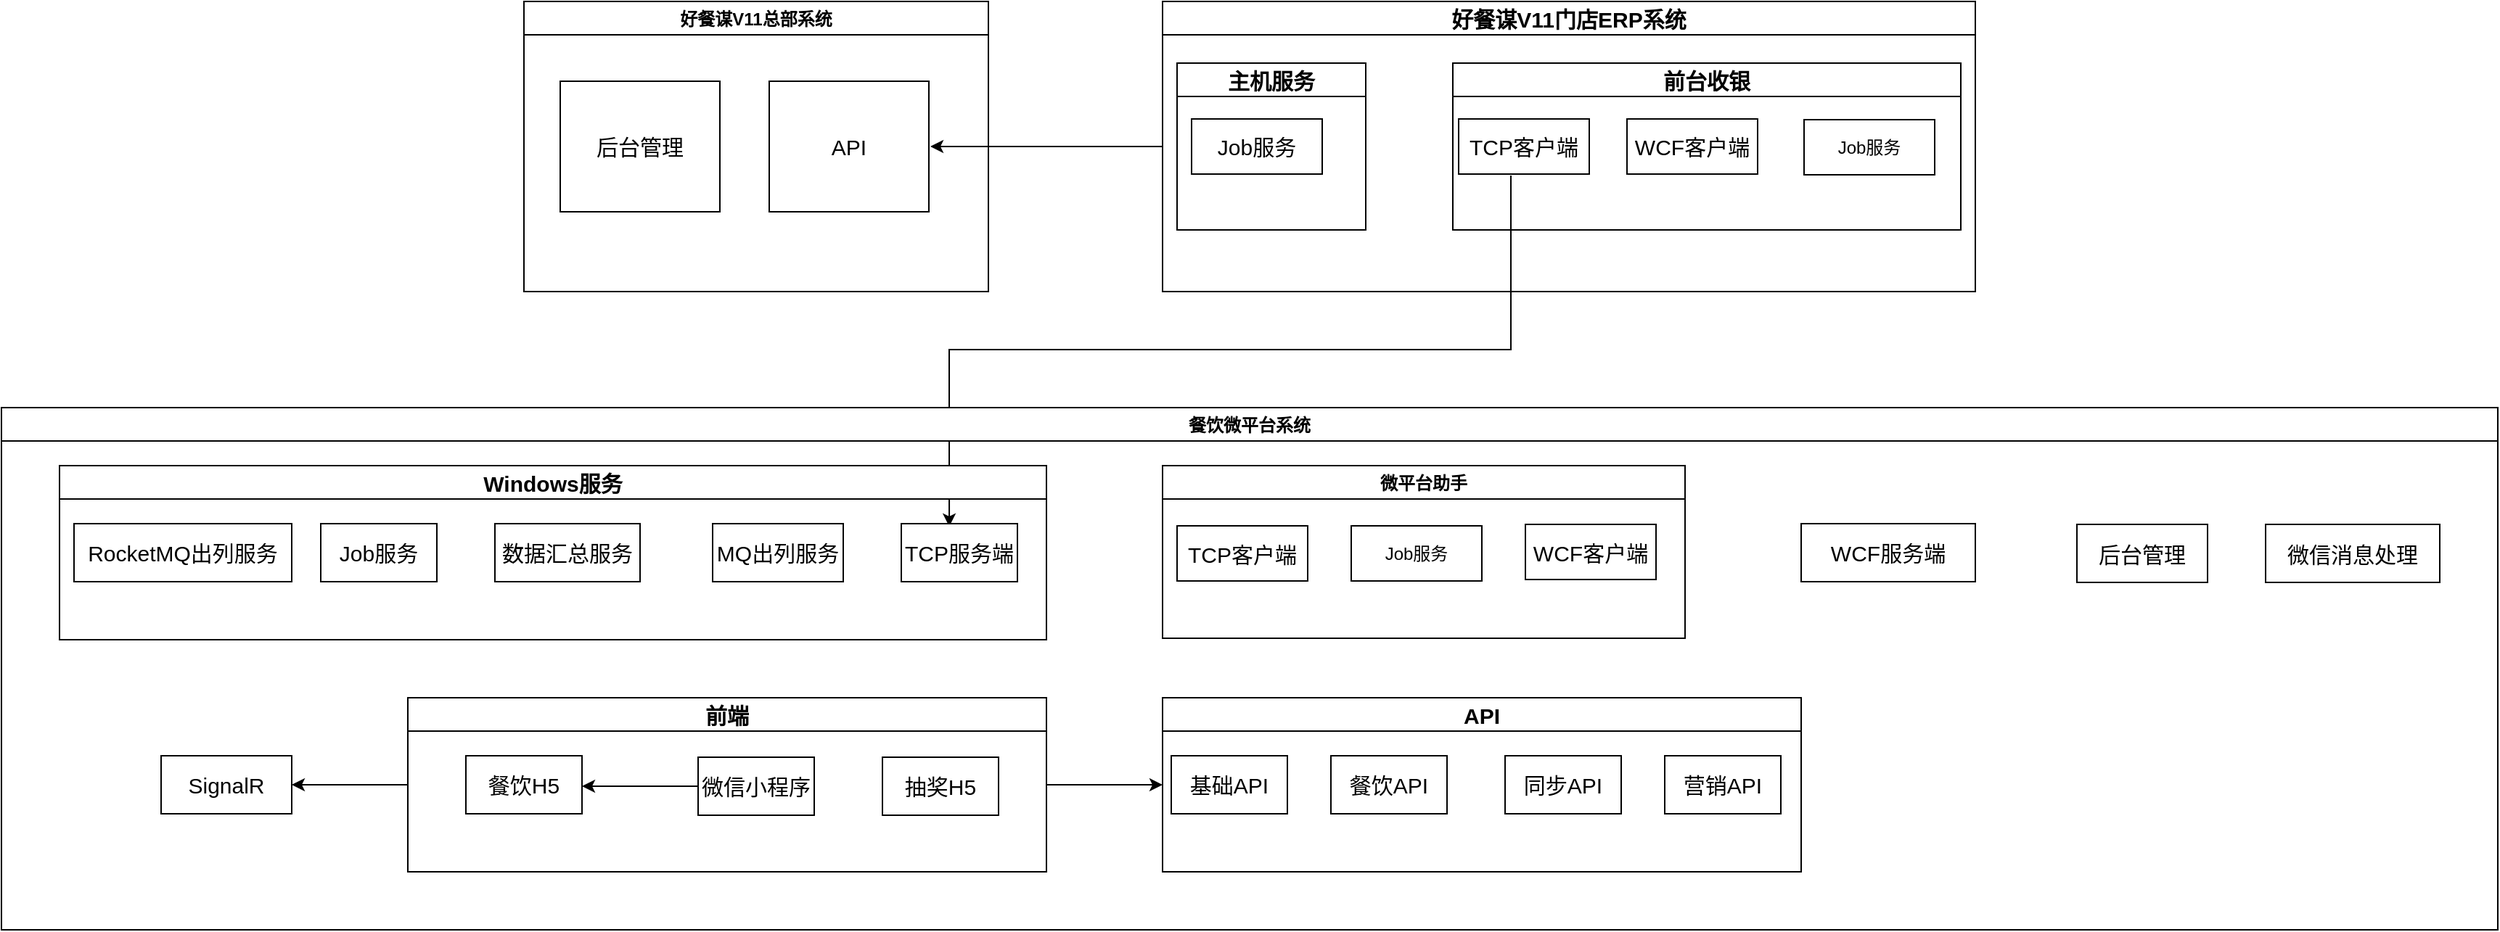 <mxfile version="14.6.10" type="github">
  <diagram id="wFE0QG_FPsp0jaGvCLVb" name="Page-1">
    <mxGraphModel dx="1822" dy="794" grid="1" gridSize="10" guides="1" tooltips="1" connect="1" arrows="1" fold="1" page="0" pageScale="1" pageWidth="850" pageHeight="1100" math="0" shadow="0">
      <root>
        <mxCell id="0" />
        <mxCell id="1" parent="0" />
        <mxCell id="yn--MAGcJ2VL24peUoGt-65" value="" style="edgeStyle=none;rounded=0;jumpStyle=sharp;orthogonalLoop=1;jettySize=auto;html=1;fontSize=15;startArrow=none;startFill=0;endArrow=classic;endFill=1;" parent="1" source="yn--MAGcJ2VL24peUoGt-6" edge="1">
          <mxGeometry relative="1" as="geometry">
            <mxPoint x="560" y="139" as="targetPoint" />
          </mxGeometry>
        </mxCell>
        <mxCell id="yn--MAGcJ2VL24peUoGt-66" value="" style="edgeStyle=none;rounded=0;jumpStyle=sharp;orthogonalLoop=1;jettySize=auto;html=1;fontSize=15;startArrow=none;startFill=0;endArrow=classic;endFill=1;entryX=0.413;entryY=0.05;entryDx=0;entryDy=0;entryPerimeter=0;" parent="1" target="yn--MAGcJ2VL24peUoGt-24" edge="1">
          <mxGeometry relative="1" as="geometry">
            <mxPoint x="1000" y="319" as="targetPoint" />
            <mxPoint x="960" y="159" as="sourcePoint" />
            <Array as="points">
              <mxPoint x="960" y="279" />
              <mxPoint x="573" y="279" />
            </Array>
          </mxGeometry>
        </mxCell>
        <mxCell id="yn--MAGcJ2VL24peUoGt-6" value="好餐谋V11门店ERP系统" style="swimlane;fontSize=15;" parent="1" vertex="1">
          <mxGeometry x="720" y="39" width="560" height="200" as="geometry">
            <mxRectangle width="160" height="23" as="alternateBounds" />
          </mxGeometry>
        </mxCell>
        <mxCell id="yn--MAGcJ2VL24peUoGt-11" value="前台收银" style="swimlane;fontSize=15;" parent="yn--MAGcJ2VL24peUoGt-6" vertex="1">
          <mxGeometry x="200" y="42.5" width="350" height="115" as="geometry">
            <mxRectangle x="200" y="42.5" width="90" height="23" as="alternateBounds" />
          </mxGeometry>
        </mxCell>
        <mxCell id="yn--MAGcJ2VL24peUoGt-12" value="TCP客户端" style="whiteSpace=wrap;html=1;fontSize=15;" parent="yn--MAGcJ2VL24peUoGt-11" vertex="1">
          <mxGeometry x="4" y="38.5" width="90" height="38" as="geometry" />
        </mxCell>
        <mxCell id="yn--MAGcJ2VL24peUoGt-13" value="WCF客户端" style="whiteSpace=wrap;html=1;fontSize=15;" parent="yn--MAGcJ2VL24peUoGt-11" vertex="1">
          <mxGeometry x="120" y="38.5" width="90" height="38" as="geometry" />
        </mxCell>
        <mxCell id="yn--MAGcJ2VL24peUoGt-14" value="Job服务" style="whiteSpace=wrap;html=1;" parent="yn--MAGcJ2VL24peUoGt-11" vertex="1">
          <mxGeometry x="242" y="39" width="90" height="38" as="geometry" />
        </mxCell>
        <mxCell id="yn--MAGcJ2VL24peUoGt-15" value="主机服务" style="swimlane;fontSize=15;" parent="yn--MAGcJ2VL24peUoGt-6" vertex="1">
          <mxGeometry x="10" y="42.5" width="130" height="115" as="geometry">
            <mxRectangle x="10" y="42.5" width="90" height="23" as="alternateBounds" />
          </mxGeometry>
        </mxCell>
        <mxCell id="yn--MAGcJ2VL24peUoGt-16" value="Job服务" style="rounded=0;whiteSpace=wrap;html=1;fontSize=15;" parent="yn--MAGcJ2VL24peUoGt-15" vertex="1">
          <mxGeometry x="10" y="38.5" width="90" height="38" as="geometry" />
        </mxCell>
        <mxCell id="yn--MAGcJ2VL24peUoGt-7" value="好餐谋V11总部系统" style="swimlane;" parent="1" vertex="1">
          <mxGeometry x="280" y="39" width="320" height="200" as="geometry" />
        </mxCell>
        <mxCell id="yn--MAGcJ2VL24peUoGt-17" value="后台管理" style="whiteSpace=wrap;html=1;fontSize=15;" parent="yn--MAGcJ2VL24peUoGt-7" vertex="1">
          <mxGeometry x="25" y="55" width="110" height="90" as="geometry" />
        </mxCell>
        <mxCell id="yn--MAGcJ2VL24peUoGt-18" value="API" style="whiteSpace=wrap;html=1;fontSize=15;" parent="yn--MAGcJ2VL24peUoGt-7" vertex="1">
          <mxGeometry x="169" y="55" width="110" height="90" as="geometry" />
        </mxCell>
        <mxCell id="yn--MAGcJ2VL24peUoGt-8" value="餐饮微平台系统" style="swimlane;" parent="1" vertex="1">
          <mxGeometry x="-80" y="319" width="1720" height="360" as="geometry" />
        </mxCell>
        <mxCell id="yn--MAGcJ2VL24peUoGt-19" value="API" style="swimlane;fontSize=15;" parent="yn--MAGcJ2VL24peUoGt-8" vertex="1">
          <mxGeometry x="800" y="200" width="440" height="120" as="geometry" />
        </mxCell>
        <mxCell id="yn--MAGcJ2VL24peUoGt-20" value="基础API" style="rounded=0;whiteSpace=wrap;html=1;fontSize=15;" parent="yn--MAGcJ2VL24peUoGt-19" vertex="1">
          <mxGeometry x="6" y="40" width="80" height="40" as="geometry" />
        </mxCell>
        <mxCell id="yn--MAGcJ2VL24peUoGt-21" value="餐饮API" style="rounded=0;whiteSpace=wrap;html=1;fontSize=15;" parent="yn--MAGcJ2VL24peUoGt-19" vertex="1">
          <mxGeometry x="116" y="40" width="80" height="40" as="geometry" />
        </mxCell>
        <mxCell id="yn--MAGcJ2VL24peUoGt-22" value="同步API" style="rounded=0;whiteSpace=wrap;html=1;fontSize=15;" parent="yn--MAGcJ2VL24peUoGt-19" vertex="1">
          <mxGeometry x="236" y="40" width="80" height="40" as="geometry" />
        </mxCell>
        <mxCell id="yn--MAGcJ2VL24peUoGt-23" value="营销API" style="rounded=0;whiteSpace=wrap;html=1;fontSize=15;" parent="yn--MAGcJ2VL24peUoGt-19" vertex="1">
          <mxGeometry x="346" y="40" width="80" height="40" as="geometry" />
        </mxCell>
        <mxCell id="yn--MAGcJ2VL24peUoGt-29" value="Windows服务" style="swimlane;fontSize=15;" parent="yn--MAGcJ2VL24peUoGt-8" vertex="1">
          <mxGeometry x="40" y="40" width="680" height="120" as="geometry" />
        </mxCell>
        <mxCell id="yn--MAGcJ2VL24peUoGt-24" value="TCP服务端" style="rounded=0;whiteSpace=wrap;html=1;fontSize=15;" parent="yn--MAGcJ2VL24peUoGt-29" vertex="1">
          <mxGeometry x="580" y="40" width="80" height="40" as="geometry" />
        </mxCell>
        <mxCell id="yn--MAGcJ2VL24peUoGt-25" value="Job服务" style="rounded=0;whiteSpace=wrap;html=1;fontSize=15;" parent="yn--MAGcJ2VL24peUoGt-29" vertex="1">
          <mxGeometry x="180" y="40" width="80" height="40" as="geometry" />
        </mxCell>
        <mxCell id="yn--MAGcJ2VL24peUoGt-26" value="数据汇总服务" style="rounded=0;whiteSpace=wrap;html=1;fontSize=15;" parent="yn--MAGcJ2VL24peUoGt-29" vertex="1">
          <mxGeometry x="300" y="40" width="100" height="40" as="geometry" />
        </mxCell>
        <mxCell id="yn--MAGcJ2VL24peUoGt-27" value="MQ出列服务" style="rounded=0;whiteSpace=wrap;html=1;fontSize=15;" parent="yn--MAGcJ2VL24peUoGt-29" vertex="1">
          <mxGeometry x="450" y="40" width="90" height="40" as="geometry" />
        </mxCell>
        <mxCell id="yn--MAGcJ2VL24peUoGt-28" value="RocketMQ出列服务" style="rounded=0;whiteSpace=wrap;html=1;fontSize=15;" parent="yn--MAGcJ2VL24peUoGt-29" vertex="1">
          <mxGeometry x="10" y="40" width="150" height="40" as="geometry" />
        </mxCell>
        <mxCell id="yn--MAGcJ2VL24peUoGt-30" value="WCF服务端" style="rounded=0;whiteSpace=wrap;html=1;fontSize=15;" parent="yn--MAGcJ2VL24peUoGt-8" vertex="1">
          <mxGeometry x="1240" y="80" width="120" height="40" as="geometry" />
        </mxCell>
        <mxCell id="yn--MAGcJ2VL24peUoGt-34" value="后台管理" style="rounded=0;whiteSpace=wrap;html=1;fontSize=15;" parent="yn--MAGcJ2VL24peUoGt-8" vertex="1">
          <mxGeometry x="1430" y="80.5" width="90" height="40" as="geometry" />
        </mxCell>
        <mxCell id="yn--MAGcJ2VL24peUoGt-59" value="" style="edgeStyle=none;rounded=0;jumpStyle=sharp;orthogonalLoop=1;jettySize=auto;html=1;fontSize=15;startArrow=none;startFill=0;endArrow=classic;endFill=1;" parent="yn--MAGcJ2VL24peUoGt-8" source="yn--MAGcJ2VL24peUoGt-35" edge="1">
          <mxGeometry relative="1" as="geometry">
            <mxPoint x="800" y="260" as="targetPoint" />
          </mxGeometry>
        </mxCell>
        <mxCell id="yn--MAGcJ2VL24peUoGt-60" value="" style="edgeStyle=none;rounded=0;jumpStyle=sharp;orthogonalLoop=1;jettySize=auto;html=1;fontSize=15;startArrow=none;startFill=0;endArrow=classic;endFill=1;" parent="yn--MAGcJ2VL24peUoGt-8" source="yn--MAGcJ2VL24peUoGt-35" edge="1">
          <mxGeometry relative="1" as="geometry">
            <mxPoint x="200" y="260" as="targetPoint" />
          </mxGeometry>
        </mxCell>
        <mxCell id="yn--MAGcJ2VL24peUoGt-35" value="前端" style="swimlane;fontSize=15;" parent="yn--MAGcJ2VL24peUoGt-8" vertex="1">
          <mxGeometry x="280" y="200" width="440" height="120" as="geometry" />
        </mxCell>
        <mxCell id="yn--MAGcJ2VL24peUoGt-37" value="餐饮H5" style="rounded=0;whiteSpace=wrap;html=1;fontSize=15;" parent="yn--MAGcJ2VL24peUoGt-35" vertex="1">
          <mxGeometry x="40" y="40" width="80" height="40" as="geometry" />
        </mxCell>
        <mxCell id="yn--MAGcJ2VL24peUoGt-45" value="" style="edgeStyle=none;rounded=0;jumpStyle=sharp;orthogonalLoop=1;jettySize=auto;html=1;fontSize=15;startArrow=none;startFill=0;endArrow=classic;endFill=1;" parent="yn--MAGcJ2VL24peUoGt-35" source="yn--MAGcJ2VL24peUoGt-38" edge="1">
          <mxGeometry relative="1" as="geometry">
            <mxPoint x="120" y="61" as="targetPoint" />
          </mxGeometry>
        </mxCell>
        <mxCell id="yn--MAGcJ2VL24peUoGt-38" value="微信小程序" style="rounded=0;whiteSpace=wrap;html=1;fontSize=15;aspect=fixed;" parent="yn--MAGcJ2VL24peUoGt-35" vertex="1">
          <mxGeometry x="200" y="41" width="80" height="40" as="geometry" />
        </mxCell>
        <mxCell id="yn--MAGcJ2VL24peUoGt-47" value="抽奖H5" style="rounded=0;whiteSpace=wrap;html=1;fontSize=15;" parent="yn--MAGcJ2VL24peUoGt-35" vertex="1">
          <mxGeometry x="327" y="41" width="80" height="40" as="geometry" />
        </mxCell>
        <mxCell id="yn--MAGcJ2VL24peUoGt-54" value="SignalR" style="rounded=0;whiteSpace=wrap;html=1;fontSize=15;" parent="yn--MAGcJ2VL24peUoGt-8" vertex="1">
          <mxGeometry x="110" y="240" width="90" height="40" as="geometry" />
        </mxCell>
        <mxCell id="yn--MAGcJ2VL24peUoGt-57" value="微信消息处理" style="rounded=0;whiteSpace=wrap;html=1;fontSize=15;" parent="yn--MAGcJ2VL24peUoGt-8" vertex="1">
          <mxGeometry x="1560" y="80.5" width="120" height="40" as="geometry" />
        </mxCell>
        <mxCell id="IE53Mco8HkDT1VGdRrch-1" value="微平台助手" style="swimlane;" vertex="1" parent="yn--MAGcJ2VL24peUoGt-8">
          <mxGeometry x="800" y="40" width="360" height="119" as="geometry" />
        </mxCell>
        <mxCell id="IE53Mco8HkDT1VGdRrch-2" value="TCP客户端" style="whiteSpace=wrap;html=1;fontSize=15;" vertex="1" parent="IE53Mco8HkDT1VGdRrch-1">
          <mxGeometry x="10" y="41.5" width="90" height="38" as="geometry" />
        </mxCell>
        <mxCell id="IE53Mco8HkDT1VGdRrch-3" value="WCF客户端" style="whiteSpace=wrap;html=1;fontSize=15;" vertex="1" parent="IE53Mco8HkDT1VGdRrch-1">
          <mxGeometry x="250" y="40.5" width="90" height="38" as="geometry" />
        </mxCell>
        <mxCell id="IE53Mco8HkDT1VGdRrch-4" value="Job服务" style="whiteSpace=wrap;html=1;" vertex="1" parent="IE53Mco8HkDT1VGdRrch-1">
          <mxGeometry x="130" y="41.5" width="90" height="38" as="geometry" />
        </mxCell>
      </root>
    </mxGraphModel>
  </diagram>
</mxfile>
